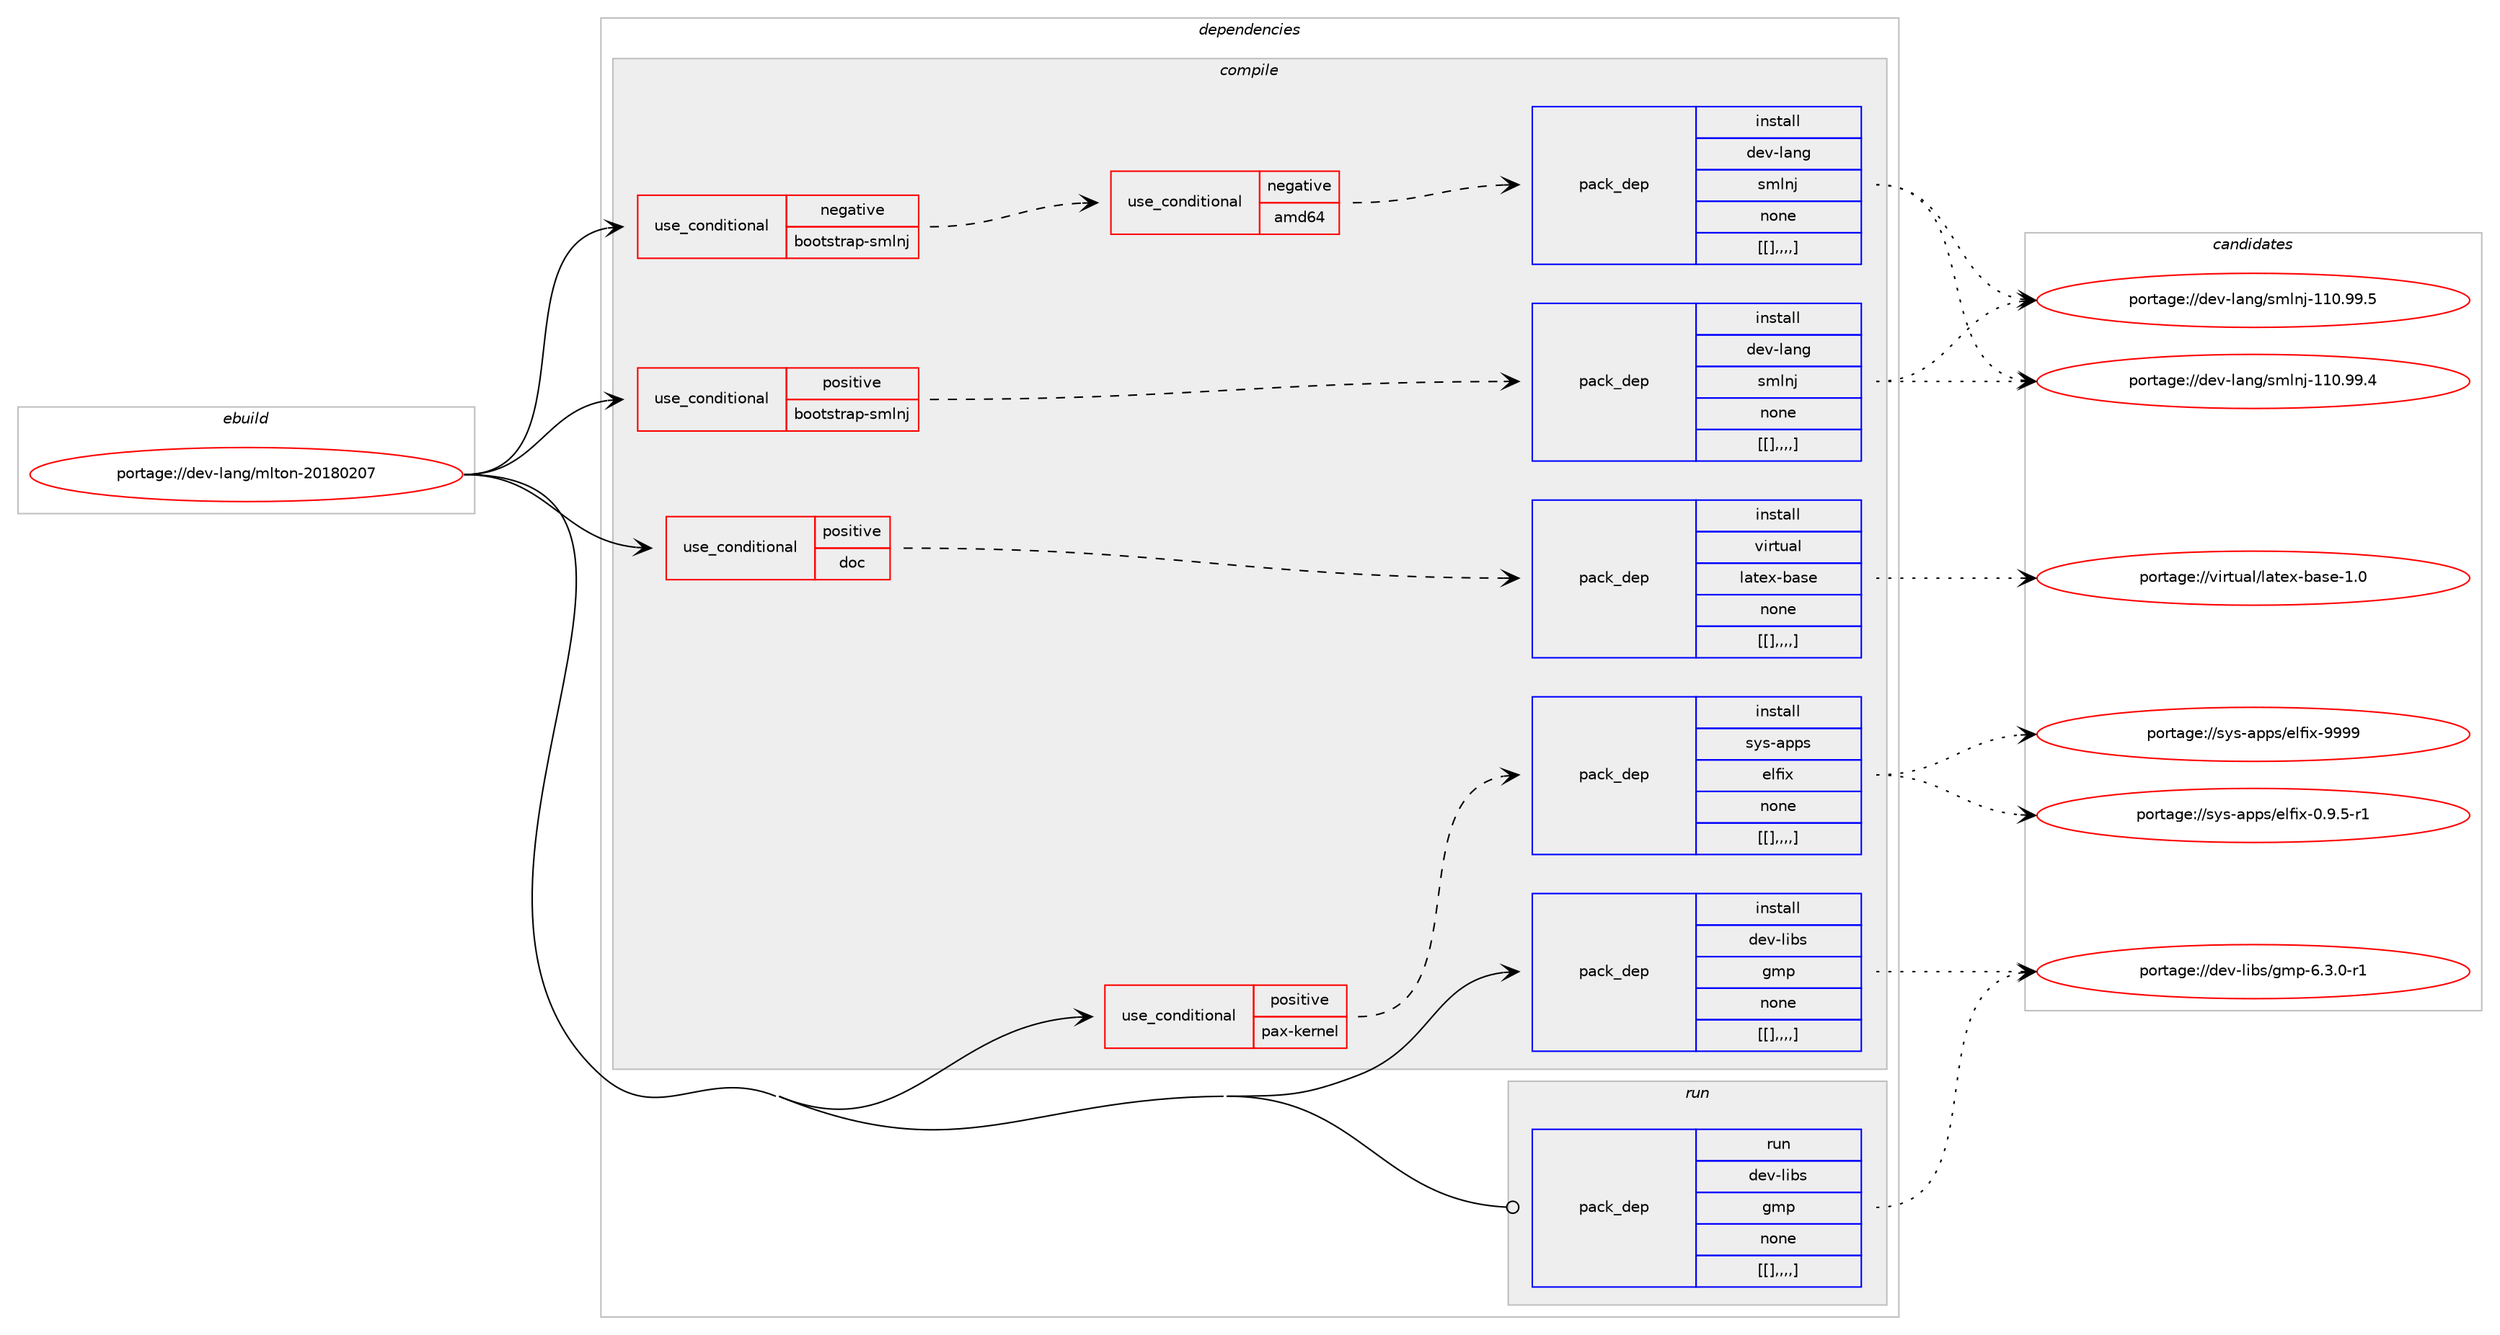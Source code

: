 digraph prolog {

# *************
# Graph options
# *************

newrank=true;
concentrate=true;
compound=true;
graph [rankdir=LR,fontname=Helvetica,fontsize=10,ranksep=1.5];#, ranksep=2.5, nodesep=0.2];
edge  [arrowhead=vee];
node  [fontname=Helvetica,fontsize=10];

# **********
# The ebuild
# **********

subgraph cluster_leftcol {
color=gray;
label=<<i>ebuild</i>>;
id [label="portage://dev-lang/mlton-20180207", color=red, width=4, href="../dev-lang/mlton-20180207.svg"];
}

# ****************
# The dependencies
# ****************

subgraph cluster_midcol {
color=gray;
label=<<i>dependencies</i>>;
subgraph cluster_compile {
fillcolor="#eeeeee";
style=filled;
label=<<i>compile</i>>;
subgraph cond23521 {
dependency100301 [label=<<TABLE BORDER="0" CELLBORDER="1" CELLSPACING="0" CELLPADDING="4"><TR><TD ROWSPAN="3" CELLPADDING="10">use_conditional</TD></TR><TR><TD>negative</TD></TR><TR><TD>bootstrap-smlnj</TD></TR></TABLE>>, shape=none, color=red];
subgraph cond23522 {
dependency100302 [label=<<TABLE BORDER="0" CELLBORDER="1" CELLSPACING="0" CELLPADDING="4"><TR><TD ROWSPAN="3" CELLPADDING="10">use_conditional</TD></TR><TR><TD>negative</TD></TR><TR><TD>amd64</TD></TR></TABLE>>, shape=none, color=red];
subgraph pack75717 {
dependency100303 [label=<<TABLE BORDER="0" CELLBORDER="1" CELLSPACING="0" CELLPADDING="4" WIDTH="220"><TR><TD ROWSPAN="6" CELLPADDING="30">pack_dep</TD></TR><TR><TD WIDTH="110">install</TD></TR><TR><TD>dev-lang</TD></TR><TR><TD>smlnj</TD></TR><TR><TD>none</TD></TR><TR><TD>[[],,,,]</TD></TR></TABLE>>, shape=none, color=blue];
}
dependency100302:e -> dependency100303:w [weight=20,style="dashed",arrowhead="vee"];
}
dependency100301:e -> dependency100302:w [weight=20,style="dashed",arrowhead="vee"];
}
id:e -> dependency100301:w [weight=20,style="solid",arrowhead="vee"];
subgraph cond23523 {
dependency100304 [label=<<TABLE BORDER="0" CELLBORDER="1" CELLSPACING="0" CELLPADDING="4"><TR><TD ROWSPAN="3" CELLPADDING="10">use_conditional</TD></TR><TR><TD>positive</TD></TR><TR><TD>bootstrap-smlnj</TD></TR></TABLE>>, shape=none, color=red];
subgraph pack75718 {
dependency100305 [label=<<TABLE BORDER="0" CELLBORDER="1" CELLSPACING="0" CELLPADDING="4" WIDTH="220"><TR><TD ROWSPAN="6" CELLPADDING="30">pack_dep</TD></TR><TR><TD WIDTH="110">install</TD></TR><TR><TD>dev-lang</TD></TR><TR><TD>smlnj</TD></TR><TR><TD>none</TD></TR><TR><TD>[[],,,,]</TD></TR></TABLE>>, shape=none, color=blue];
}
dependency100304:e -> dependency100305:w [weight=20,style="dashed",arrowhead="vee"];
}
id:e -> dependency100304:w [weight=20,style="solid",arrowhead="vee"];
subgraph cond23524 {
dependency100306 [label=<<TABLE BORDER="0" CELLBORDER="1" CELLSPACING="0" CELLPADDING="4"><TR><TD ROWSPAN="3" CELLPADDING="10">use_conditional</TD></TR><TR><TD>positive</TD></TR><TR><TD>doc</TD></TR></TABLE>>, shape=none, color=red];
subgraph pack75719 {
dependency100307 [label=<<TABLE BORDER="0" CELLBORDER="1" CELLSPACING="0" CELLPADDING="4" WIDTH="220"><TR><TD ROWSPAN="6" CELLPADDING="30">pack_dep</TD></TR><TR><TD WIDTH="110">install</TD></TR><TR><TD>virtual</TD></TR><TR><TD>latex-base</TD></TR><TR><TD>none</TD></TR><TR><TD>[[],,,,]</TD></TR></TABLE>>, shape=none, color=blue];
}
dependency100306:e -> dependency100307:w [weight=20,style="dashed",arrowhead="vee"];
}
id:e -> dependency100306:w [weight=20,style="solid",arrowhead="vee"];
subgraph cond23525 {
dependency100308 [label=<<TABLE BORDER="0" CELLBORDER="1" CELLSPACING="0" CELLPADDING="4"><TR><TD ROWSPAN="3" CELLPADDING="10">use_conditional</TD></TR><TR><TD>positive</TD></TR><TR><TD>pax-kernel</TD></TR></TABLE>>, shape=none, color=red];
subgraph pack75720 {
dependency100309 [label=<<TABLE BORDER="0" CELLBORDER="1" CELLSPACING="0" CELLPADDING="4" WIDTH="220"><TR><TD ROWSPAN="6" CELLPADDING="30">pack_dep</TD></TR><TR><TD WIDTH="110">install</TD></TR><TR><TD>sys-apps</TD></TR><TR><TD>elfix</TD></TR><TR><TD>none</TD></TR><TR><TD>[[],,,,]</TD></TR></TABLE>>, shape=none, color=blue];
}
dependency100308:e -> dependency100309:w [weight=20,style="dashed",arrowhead="vee"];
}
id:e -> dependency100308:w [weight=20,style="solid",arrowhead="vee"];
subgraph pack75721 {
dependency100310 [label=<<TABLE BORDER="0" CELLBORDER="1" CELLSPACING="0" CELLPADDING="4" WIDTH="220"><TR><TD ROWSPAN="6" CELLPADDING="30">pack_dep</TD></TR><TR><TD WIDTH="110">install</TD></TR><TR><TD>dev-libs</TD></TR><TR><TD>gmp</TD></TR><TR><TD>none</TD></TR><TR><TD>[[],,,,]</TD></TR></TABLE>>, shape=none, color=blue];
}
id:e -> dependency100310:w [weight=20,style="solid",arrowhead="vee"];
}
subgraph cluster_compileandrun {
fillcolor="#eeeeee";
style=filled;
label=<<i>compile and run</i>>;
}
subgraph cluster_run {
fillcolor="#eeeeee";
style=filled;
label=<<i>run</i>>;
subgraph pack75722 {
dependency100311 [label=<<TABLE BORDER="0" CELLBORDER="1" CELLSPACING="0" CELLPADDING="4" WIDTH="220"><TR><TD ROWSPAN="6" CELLPADDING="30">pack_dep</TD></TR><TR><TD WIDTH="110">run</TD></TR><TR><TD>dev-libs</TD></TR><TR><TD>gmp</TD></TR><TR><TD>none</TD></TR><TR><TD>[[],,,,]</TD></TR></TABLE>>, shape=none, color=blue];
}
id:e -> dependency100311:w [weight=20,style="solid",arrowhead="odot"];
}
}

# **************
# The candidates
# **************

subgraph cluster_choices {
rank=same;
color=gray;
label=<<i>candidates</i>>;

subgraph choice75717 {
color=black;
nodesep=1;
choice100101118451089711010347115109108110106454949484657574653 [label="portage://dev-lang/smlnj-110.99.5", color=red, width=4,href="../dev-lang/smlnj-110.99.5.svg"];
choice100101118451089711010347115109108110106454949484657574652 [label="portage://dev-lang/smlnj-110.99.4", color=red, width=4,href="../dev-lang/smlnj-110.99.4.svg"];
dependency100303:e -> choice100101118451089711010347115109108110106454949484657574653:w [style=dotted,weight="100"];
dependency100303:e -> choice100101118451089711010347115109108110106454949484657574652:w [style=dotted,weight="100"];
}
subgraph choice75718 {
color=black;
nodesep=1;
choice100101118451089711010347115109108110106454949484657574653 [label="portage://dev-lang/smlnj-110.99.5", color=red, width=4,href="../dev-lang/smlnj-110.99.5.svg"];
choice100101118451089711010347115109108110106454949484657574652 [label="portage://dev-lang/smlnj-110.99.4", color=red, width=4,href="../dev-lang/smlnj-110.99.4.svg"];
dependency100305:e -> choice100101118451089711010347115109108110106454949484657574653:w [style=dotted,weight="100"];
dependency100305:e -> choice100101118451089711010347115109108110106454949484657574652:w [style=dotted,weight="100"];
}
subgraph choice75719 {
color=black;
nodesep=1;
choice11810511411611797108471089711610112045989711510145494648 [label="portage://virtual/latex-base-1.0", color=red, width=4,href="../virtual/latex-base-1.0.svg"];
dependency100307:e -> choice11810511411611797108471089711610112045989711510145494648:w [style=dotted,weight="100"];
}
subgraph choice75720 {
color=black;
nodesep=1;
choice1151211154597112112115471011081021051204557575757 [label="portage://sys-apps/elfix-9999", color=red, width=4,href="../sys-apps/elfix-9999.svg"];
choice1151211154597112112115471011081021051204548465746534511449 [label="portage://sys-apps/elfix-0.9.5-r1", color=red, width=4,href="../sys-apps/elfix-0.9.5-r1.svg"];
dependency100309:e -> choice1151211154597112112115471011081021051204557575757:w [style=dotted,weight="100"];
dependency100309:e -> choice1151211154597112112115471011081021051204548465746534511449:w [style=dotted,weight="100"];
}
subgraph choice75721 {
color=black;
nodesep=1;
choice1001011184510810598115471031091124554465146484511449 [label="portage://dev-libs/gmp-6.3.0-r1", color=red, width=4,href="../dev-libs/gmp-6.3.0-r1.svg"];
dependency100310:e -> choice1001011184510810598115471031091124554465146484511449:w [style=dotted,weight="100"];
}
subgraph choice75722 {
color=black;
nodesep=1;
choice1001011184510810598115471031091124554465146484511449 [label="portage://dev-libs/gmp-6.3.0-r1", color=red, width=4,href="../dev-libs/gmp-6.3.0-r1.svg"];
dependency100311:e -> choice1001011184510810598115471031091124554465146484511449:w [style=dotted,weight="100"];
}
}

}
